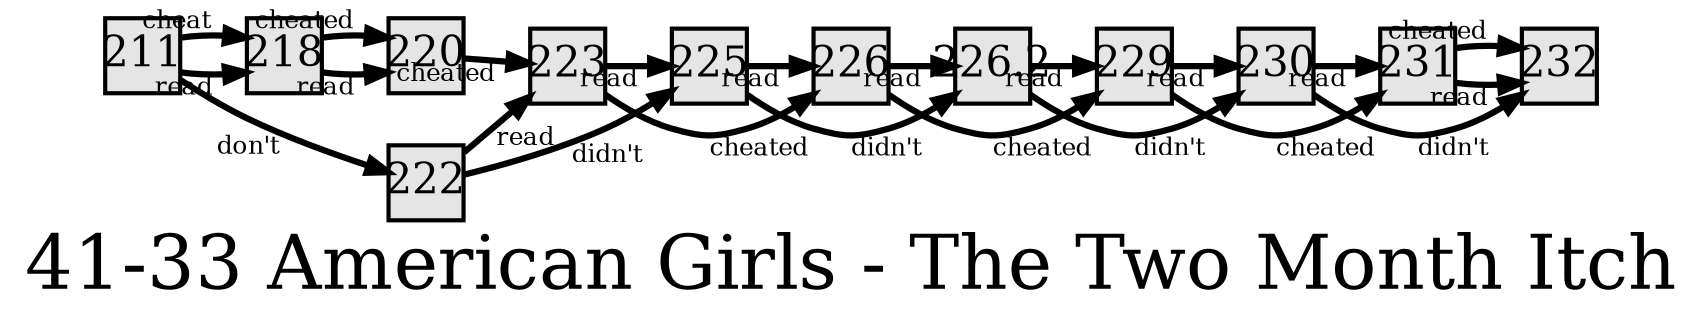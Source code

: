 digraph g{
  graph [ label="41-33 American Girls - The Two Month Itch" rankdir=LR, ordering=out, fontsize=36, nodesep="0.35", ranksep="0.45"];
  node  [shape=rect, penwidth=2, fontsize=20, style=filled, fillcolor=grey90, margin="0,0", labelfloat=true, regular=true, fixedsize=true];
  edge  [labelfloat=true, penwidth=3, fontsize=12];

  211;
  218;
  220;
  222;
  223;
  225;
  226;
  226.2;
  229;
  230;
  231;
  232;

  211 -> 218	[ xlabel="read" ];
  218 -> 220	[ xlabel="read" ];
  222 -> 223	[ xlabel="read" ];
  223 -> 225	[ xlabel="read" ];
  225 -> 226	[ xlabel="read" ];
  226 -> 226.2	[ xlabel="read" ];
  226.2 -> 229	[ xlabel="read" ];
  229 -> 230	[ xlabel="read" ];
  230 -> 231	[ xlabel="read" ];
  231 -> 232	[ xlabel="read" ];

  211 -> 218	[ xlabel="cheat" ];
  218 -> 220	[ xlabel="cheated" ];
  220 -> 223	[ xlabel="cheated" ];
  223 -> 226	[ xlabel="cheated" ];
  226 -> 229	[ xlabel="cheated" ];
  229 -> 231	[ xlabel="cheated" ];
  231 -> 232	[ xlabel="cheated" ];

  211 -> 222	[ xlabel="don't" ];
  222 -> 225	[ xlabel="didn't" ];
  225 -> 226.2	[ xlabel="didn't" ];
  226.2 -> 230	[ xlabel="didn't" ];
  230 -> 232	[ xlabel="didn't" ];
}

